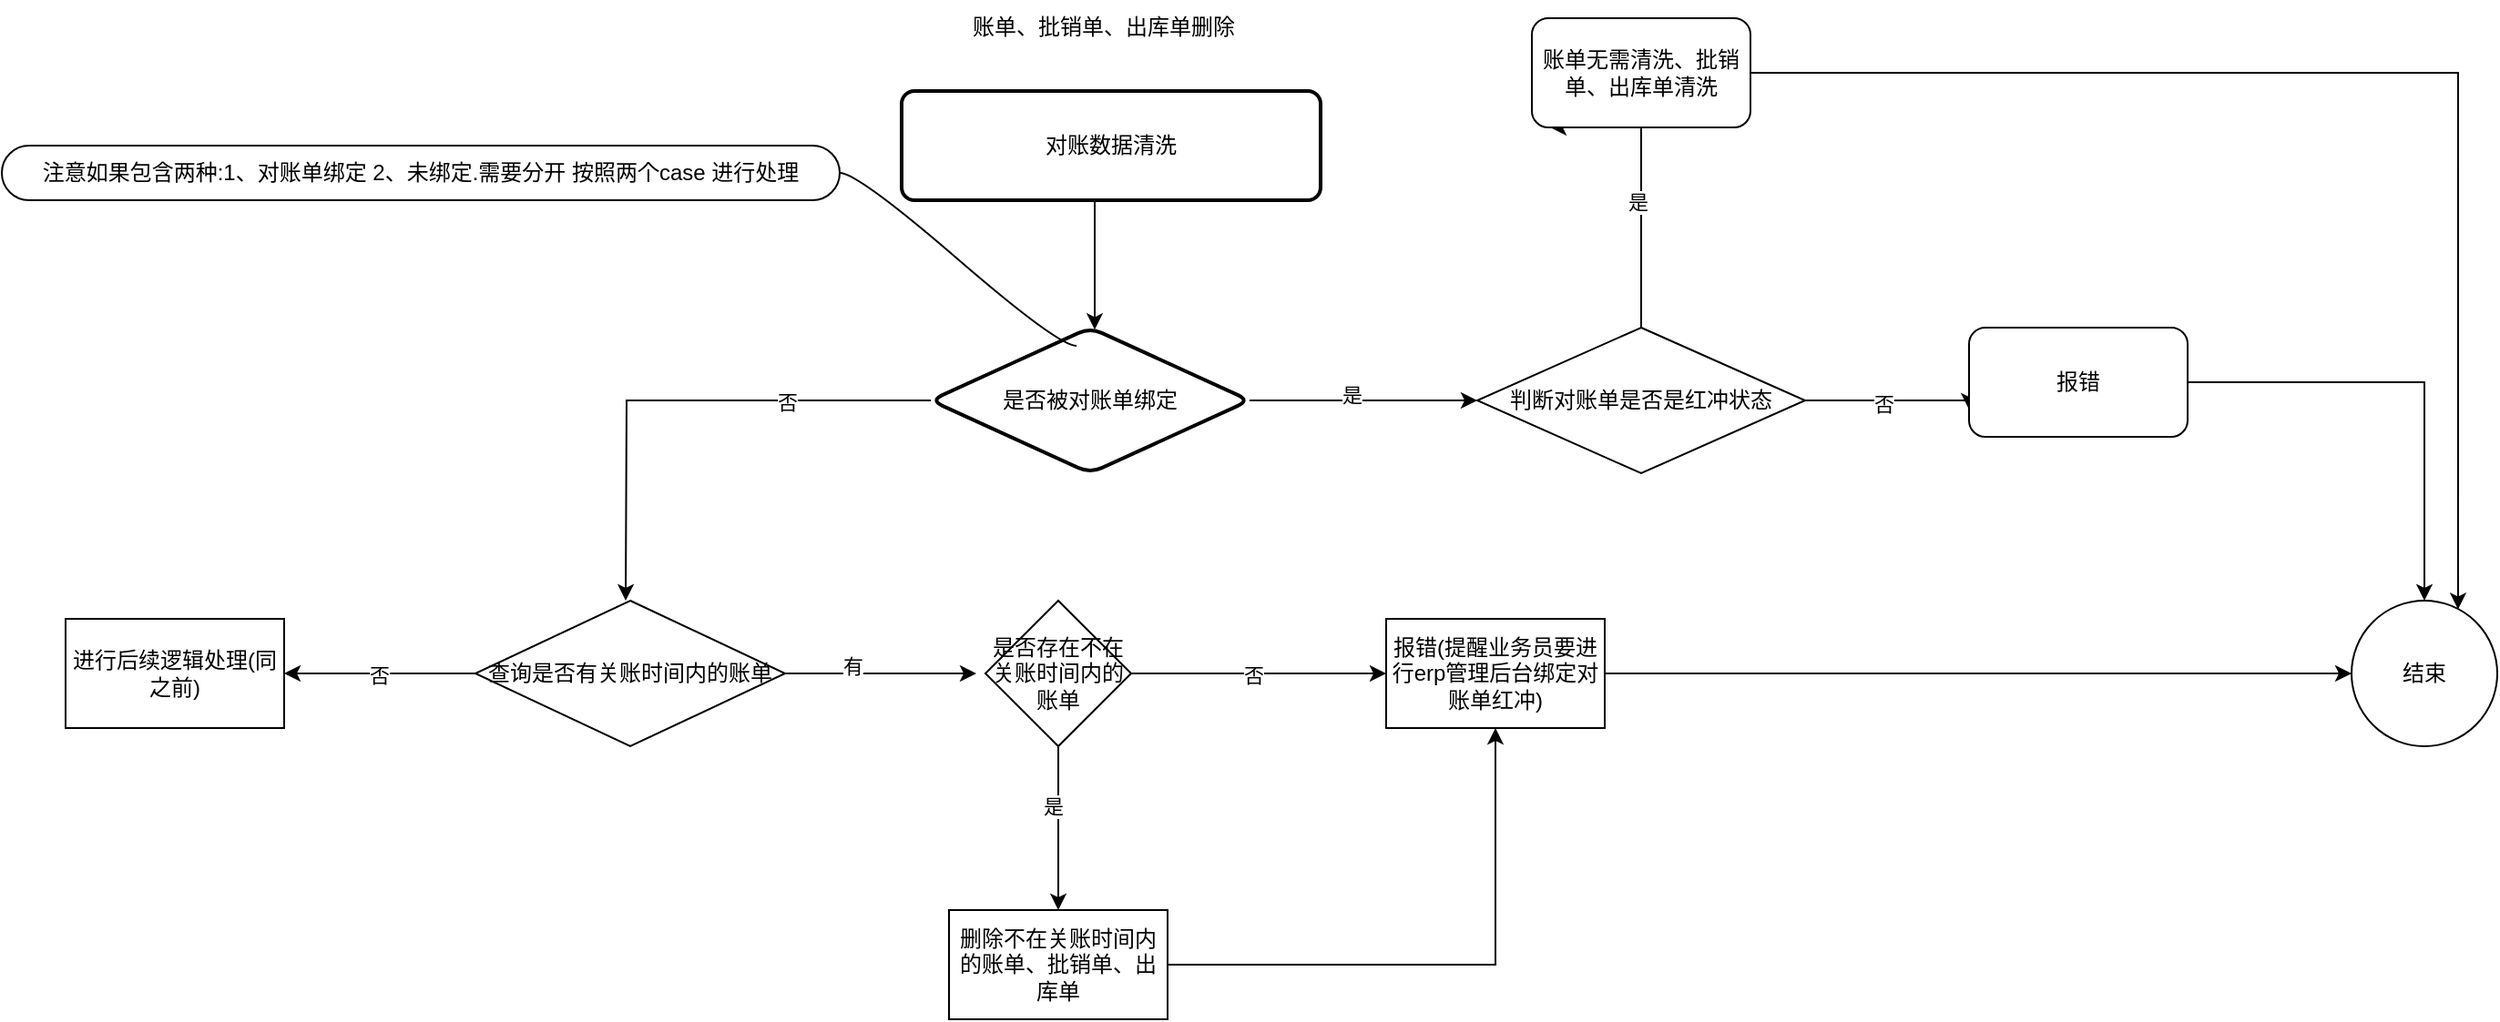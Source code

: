<mxfile version="21.4.0" type="github">
  <diagram name="第 1 页" id="YY6hw1jYbhnvYqQVyaoU">
    <mxGraphModel dx="1711" dy="549" grid="1" gridSize="10" guides="1" tooltips="1" connect="1" arrows="1" fold="1" page="1" pageScale="1" pageWidth="827" pageHeight="1169" math="0" shadow="0">
      <root>
        <mxCell id="0" />
        <mxCell id="1" parent="0" />
        <mxCell id="Ygeluq1AF5Xn7Z3nJogQ-3" value="" style="edgeStyle=orthogonalEdgeStyle;rounded=0;orthogonalLoop=1;jettySize=auto;html=1;" edge="1" parent="1" source="Ygeluq1AF5Xn7Z3nJogQ-1" target="Ygeluq1AF5Xn7Z3nJogQ-2">
          <mxGeometry relative="1" as="geometry">
            <Array as="points">
              <mxPoint x="290" y="190" />
              <mxPoint x="290" y="190" />
            </Array>
          </mxGeometry>
        </mxCell>
        <mxCell id="Ygeluq1AF5Xn7Z3nJogQ-1" value="对账数据清洗" style="rounded=1;whiteSpace=wrap;html=1;absoluteArcSize=1;arcSize=14;strokeWidth=2;" vertex="1" parent="1">
          <mxGeometry x="184" y="80" width="230" height="60" as="geometry" />
        </mxCell>
        <mxCell id="Ygeluq1AF5Xn7Z3nJogQ-5" value="" style="edgeStyle=orthogonalEdgeStyle;rounded=0;orthogonalLoop=1;jettySize=auto;html=1;entryX=0;entryY=0.5;entryDx=0;entryDy=0;" edge="1" parent="1" source="Ygeluq1AF5Xn7Z3nJogQ-2" target="Ygeluq1AF5Xn7Z3nJogQ-28">
          <mxGeometry relative="1" as="geometry">
            <mxPoint x="482.5" y="250" as="targetPoint" />
          </mxGeometry>
        </mxCell>
        <mxCell id="Ygeluq1AF5Xn7Z3nJogQ-6" value="是" style="edgeLabel;html=1;align=center;verticalAlign=middle;resizable=0;points=[];" vertex="1" connectable="0" parent="Ygeluq1AF5Xn7Z3nJogQ-5">
          <mxGeometry x="-0.107" y="3" relative="1" as="geometry">
            <mxPoint as="offset" />
          </mxGeometry>
        </mxCell>
        <mxCell id="Ygeluq1AF5Xn7Z3nJogQ-8" value="" style="edgeStyle=orthogonalEdgeStyle;rounded=0;orthogonalLoop=1;jettySize=auto;html=1;" edge="1" parent="1" source="Ygeluq1AF5Xn7Z3nJogQ-2">
          <mxGeometry relative="1" as="geometry">
            <mxPoint x="32.5" y="360" as="targetPoint" />
          </mxGeometry>
        </mxCell>
        <mxCell id="Ygeluq1AF5Xn7Z3nJogQ-9" value="否" style="edgeLabel;html=1;align=center;verticalAlign=middle;resizable=0;points=[];" vertex="1" connectable="0" parent="Ygeluq1AF5Xn7Z3nJogQ-8">
          <mxGeometry x="-0.431" y="1" relative="1" as="geometry">
            <mxPoint as="offset" />
          </mxGeometry>
        </mxCell>
        <mxCell id="Ygeluq1AF5Xn7Z3nJogQ-2" value="是否被对账单绑定" style="rhombus;whiteSpace=wrap;html=1;rounded=1;arcSize=14;strokeWidth=2;" vertex="1" parent="1">
          <mxGeometry x="200" y="210" width="175" height="80" as="geometry" />
        </mxCell>
        <mxCell id="Ygeluq1AF5Xn7Z3nJogQ-12" value="" style="edgeStyle=orthogonalEdgeStyle;rounded=0;orthogonalLoop=1;jettySize=auto;html=1;" edge="1" parent="1" source="Ygeluq1AF5Xn7Z3nJogQ-10">
          <mxGeometry relative="1" as="geometry">
            <mxPoint x="225" y="400" as="targetPoint" />
          </mxGeometry>
        </mxCell>
        <mxCell id="Ygeluq1AF5Xn7Z3nJogQ-13" value="有" style="edgeLabel;html=1;align=center;verticalAlign=middle;resizable=0;points=[];" vertex="1" connectable="0" parent="Ygeluq1AF5Xn7Z3nJogQ-12">
          <mxGeometry x="-0.295" y="4" relative="1" as="geometry">
            <mxPoint as="offset" />
          </mxGeometry>
        </mxCell>
        <mxCell id="Ygeluq1AF5Xn7Z3nJogQ-26" value="" style="edgeStyle=orthogonalEdgeStyle;rounded=0;orthogonalLoop=1;jettySize=auto;html=1;" edge="1" parent="1" source="Ygeluq1AF5Xn7Z3nJogQ-10" target="Ygeluq1AF5Xn7Z3nJogQ-25">
          <mxGeometry relative="1" as="geometry" />
        </mxCell>
        <mxCell id="Ygeluq1AF5Xn7Z3nJogQ-27" value="否" style="edgeLabel;html=1;align=center;verticalAlign=middle;resizable=0;points=[];" vertex="1" connectable="0" parent="Ygeluq1AF5Xn7Z3nJogQ-26">
          <mxGeometry x="0.009" y="1" relative="1" as="geometry">
            <mxPoint as="offset" />
          </mxGeometry>
        </mxCell>
        <mxCell id="Ygeluq1AF5Xn7Z3nJogQ-10" value="查询是否有关账时间内的账单" style="rhombus;whiteSpace=wrap;html=1;" vertex="1" parent="1">
          <mxGeometry x="-50" y="360" width="170" height="80" as="geometry" />
        </mxCell>
        <mxCell id="Ygeluq1AF5Xn7Z3nJogQ-16" value="" style="edgeStyle=orthogonalEdgeStyle;rounded=0;orthogonalLoop=1;jettySize=auto;html=1;" edge="1" parent="1" source="Ygeluq1AF5Xn7Z3nJogQ-14" target="Ygeluq1AF5Xn7Z3nJogQ-15">
          <mxGeometry relative="1" as="geometry" />
        </mxCell>
        <mxCell id="Ygeluq1AF5Xn7Z3nJogQ-17" value="否" style="edgeLabel;html=1;align=center;verticalAlign=middle;resizable=0;points=[];" vertex="1" connectable="0" parent="Ygeluq1AF5Xn7Z3nJogQ-16">
          <mxGeometry x="-0.043" y="-1" relative="1" as="geometry">
            <mxPoint as="offset" />
          </mxGeometry>
        </mxCell>
        <mxCell id="Ygeluq1AF5Xn7Z3nJogQ-19" value="" style="edgeStyle=orthogonalEdgeStyle;rounded=0;orthogonalLoop=1;jettySize=auto;html=1;" edge="1" parent="1" source="Ygeluq1AF5Xn7Z3nJogQ-14" target="Ygeluq1AF5Xn7Z3nJogQ-18">
          <mxGeometry relative="1" as="geometry" />
        </mxCell>
        <mxCell id="Ygeluq1AF5Xn7Z3nJogQ-20" value="是" style="edgeLabel;html=1;align=center;verticalAlign=middle;resizable=0;points=[];" vertex="1" connectable="0" parent="Ygeluq1AF5Xn7Z3nJogQ-19">
          <mxGeometry x="-0.267" y="-3" relative="1" as="geometry">
            <mxPoint as="offset" />
          </mxGeometry>
        </mxCell>
        <mxCell id="Ygeluq1AF5Xn7Z3nJogQ-14" value="是否存在不在关账时间内的账单" style="rhombus;whiteSpace=wrap;html=1;" vertex="1" parent="1">
          <mxGeometry x="230" y="360" width="80" height="80" as="geometry" />
        </mxCell>
        <mxCell id="Ygeluq1AF5Xn7Z3nJogQ-24" style="edgeStyle=orthogonalEdgeStyle;rounded=0;orthogonalLoop=1;jettySize=auto;html=1;" edge="1" parent="1" source="Ygeluq1AF5Xn7Z3nJogQ-15" target="Ygeluq1AF5Xn7Z3nJogQ-22">
          <mxGeometry relative="1" as="geometry" />
        </mxCell>
        <mxCell id="Ygeluq1AF5Xn7Z3nJogQ-15" value="报错(提醒业务员要进行erp管理后台绑定对账单红冲)" style="whiteSpace=wrap;html=1;" vertex="1" parent="1">
          <mxGeometry x="450" y="370" width="120" height="60" as="geometry" />
        </mxCell>
        <mxCell id="Ygeluq1AF5Xn7Z3nJogQ-21" style="edgeStyle=orthogonalEdgeStyle;rounded=0;orthogonalLoop=1;jettySize=auto;html=1;entryX=0.5;entryY=1;entryDx=0;entryDy=0;" edge="1" parent="1" source="Ygeluq1AF5Xn7Z3nJogQ-18" target="Ygeluq1AF5Xn7Z3nJogQ-15">
          <mxGeometry relative="1" as="geometry" />
        </mxCell>
        <mxCell id="Ygeluq1AF5Xn7Z3nJogQ-18" value="删除不在关账时间内的账单、批销单、出库单" style="whiteSpace=wrap;html=1;" vertex="1" parent="1">
          <mxGeometry x="210" y="530" width="120" height="60" as="geometry" />
        </mxCell>
        <mxCell id="Ygeluq1AF5Xn7Z3nJogQ-22" value="结束" style="ellipse;whiteSpace=wrap;html=1;aspect=fixed;" vertex="1" parent="1">
          <mxGeometry x="980" y="360" width="80" height="80" as="geometry" />
        </mxCell>
        <mxCell id="Ygeluq1AF5Xn7Z3nJogQ-25" value="进行后续逻辑处理(同之前)" style="whiteSpace=wrap;html=1;" vertex="1" parent="1">
          <mxGeometry x="-275" y="370" width="120" height="60" as="geometry" />
        </mxCell>
        <mxCell id="Ygeluq1AF5Xn7Z3nJogQ-29" style="edgeStyle=orthogonalEdgeStyle;rounded=0;orthogonalLoop=1;jettySize=auto;html=1;" edge="1" parent="1" source="Ygeluq1AF5Xn7Z3nJogQ-28">
          <mxGeometry relative="1" as="geometry">
            <mxPoint x="540" y="100" as="targetPoint" />
            <Array as="points">
              <mxPoint x="590" y="100" />
            </Array>
          </mxGeometry>
        </mxCell>
        <mxCell id="Ygeluq1AF5Xn7Z3nJogQ-31" value="是" style="edgeLabel;html=1;align=center;verticalAlign=middle;resizable=0;points=[];" vertex="1" connectable="0" parent="Ygeluq1AF5Xn7Z3nJogQ-29">
          <mxGeometry x="-0.133" y="2" relative="1" as="geometry">
            <mxPoint as="offset" />
          </mxGeometry>
        </mxCell>
        <mxCell id="Ygeluq1AF5Xn7Z3nJogQ-35" style="edgeStyle=orthogonalEdgeStyle;rounded=0;orthogonalLoop=1;jettySize=auto;html=1;entryX=0;entryY=0.75;entryDx=0;entryDy=0;" edge="1" parent="1" source="Ygeluq1AF5Xn7Z3nJogQ-28" target="Ygeluq1AF5Xn7Z3nJogQ-34">
          <mxGeometry relative="1" as="geometry">
            <Array as="points">
              <mxPoint x="770" y="250" />
            </Array>
          </mxGeometry>
        </mxCell>
        <mxCell id="Ygeluq1AF5Xn7Z3nJogQ-37" value="否" style="edgeLabel;html=1;align=center;verticalAlign=middle;resizable=0;points=[];" vertex="1" connectable="0" parent="Ygeluq1AF5Xn7Z3nJogQ-35">
          <mxGeometry x="-0.11" y="-2" relative="1" as="geometry">
            <mxPoint as="offset" />
          </mxGeometry>
        </mxCell>
        <mxCell id="Ygeluq1AF5Xn7Z3nJogQ-28" value="判断对账单是否是红冲状态" style="rhombus;whiteSpace=wrap;html=1;" vertex="1" parent="1">
          <mxGeometry x="500" y="210" width="180" height="80" as="geometry" />
        </mxCell>
        <mxCell id="Ygeluq1AF5Xn7Z3nJogQ-32" style="edgeStyle=orthogonalEdgeStyle;rounded=0;orthogonalLoop=1;jettySize=auto;html=1;entryX=0.731;entryY=0.059;entryDx=0;entryDy=0;entryPerimeter=0;" edge="1" parent="1" source="Ygeluq1AF5Xn7Z3nJogQ-30" target="Ygeluq1AF5Xn7Z3nJogQ-22">
          <mxGeometry relative="1" as="geometry" />
        </mxCell>
        <mxCell id="Ygeluq1AF5Xn7Z3nJogQ-30" value="账单无需清洗、批销单、出库单清洗" style="rounded=1;whiteSpace=wrap;html=1;" vertex="1" parent="1">
          <mxGeometry x="530" y="40" width="120" height="60" as="geometry" />
        </mxCell>
        <mxCell id="Ygeluq1AF5Xn7Z3nJogQ-36" style="edgeStyle=orthogonalEdgeStyle;rounded=0;orthogonalLoop=1;jettySize=auto;html=1;" edge="1" parent="1" source="Ygeluq1AF5Xn7Z3nJogQ-34" target="Ygeluq1AF5Xn7Z3nJogQ-22">
          <mxGeometry relative="1" as="geometry" />
        </mxCell>
        <mxCell id="Ygeluq1AF5Xn7Z3nJogQ-34" value="报错" style="rounded=1;whiteSpace=wrap;html=1;" vertex="1" parent="1">
          <mxGeometry x="770" y="210" width="120" height="60" as="geometry" />
        </mxCell>
        <mxCell id="Ygeluq1AF5Xn7Z3nJogQ-38" value="账单、批销单、出库单删除" style="text;html=1;strokeColor=none;fillColor=none;align=center;verticalAlign=middle;whiteSpace=wrap;rounded=0;" vertex="1" parent="1">
          <mxGeometry x="215" y="30" width="160" height="30" as="geometry" />
        </mxCell>
        <mxCell id="Ygeluq1AF5Xn7Z3nJogQ-41" value="注意如果包含两种:1、对账单绑定 2、未绑定.需要分开 按照两个case 进行处理" style="whiteSpace=wrap;html=1;rounded=1;arcSize=50;align=center;verticalAlign=middle;strokeWidth=1;autosize=1;spacing=4;treeFolding=1;treeMoving=1;newEdgeStyle={&quot;edgeStyle&quot;:&quot;entityRelationEdgeStyle&quot;,&quot;startArrow&quot;:&quot;none&quot;,&quot;endArrow&quot;:&quot;none&quot;,&quot;segment&quot;:10,&quot;curved&quot;:1,&quot;sourcePerimeterSpacing&quot;:0,&quot;targetPerimeterSpacing&quot;:0};" vertex="1" parent="1">
          <mxGeometry x="-310" y="110" width="460" height="30" as="geometry" />
        </mxCell>
        <mxCell id="Ygeluq1AF5Xn7Z3nJogQ-42" value="" style="edgeStyle=entityRelationEdgeStyle;startArrow=none;endArrow=none;segment=10;curved=1;sourcePerimeterSpacing=0;targetPerimeterSpacing=0;rounded=0;exitX=0.457;exitY=0.125;exitDx=0;exitDy=0;exitPerimeter=0;" edge="1" target="Ygeluq1AF5Xn7Z3nJogQ-41" parent="1" source="Ygeluq1AF5Xn7Z3nJogQ-2">
          <mxGeometry relative="1" as="geometry">
            <mxPoint x="20" y="172" as="sourcePoint" />
          </mxGeometry>
        </mxCell>
      </root>
    </mxGraphModel>
  </diagram>
</mxfile>
